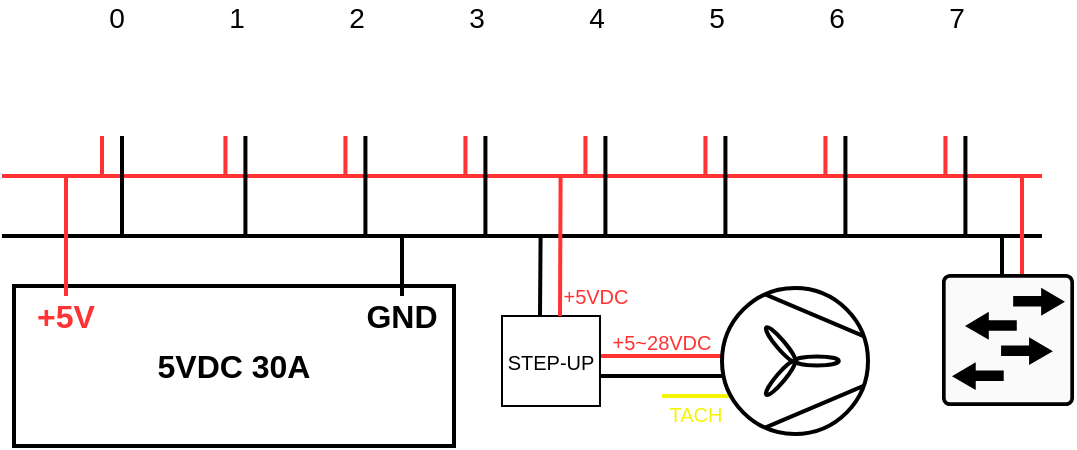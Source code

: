 <mxfile version="14.9.8" type="device"><diagram id="3uYSTgmHzA8rP3m7_jHt" name="Page-1"><mxGraphModel dx="677" dy="358" grid="1" gridSize="10" guides="1" tooltips="1" connect="1" arrows="1" fold="1" page="1" pageScale="1" pageWidth="583" pageHeight="413" math="0" shadow="0"><root><mxCell id="0"/><mxCell id="1" parent="0"/><mxCell id="SNy7asQSOqRa7cpKswNj-103" value="" style="endArrow=none;html=1;fontFamily=Helvetica;fontSize=16;strokeWidth=2;fillColor=#fff2cc;rounded=1;shadow=0;sketch=0;labelBorderColor=#000000;strokeColor=#F5F500;" edge="1" parent="1"><mxGeometry width="50" height="50" relative="1" as="geometry"><mxPoint x="394" y="220" as="sourcePoint"/><mxPoint x="360" y="220" as="targetPoint"/></mxGeometry></mxCell><mxCell id="SNy7asQSOqRa7cpKswNj-100" value="" style="endArrow=none;html=1;fontFamily=Helvetica;fontSize=16;strokeWidth=2;" edge="1" parent="1"><mxGeometry width="50" height="50" relative="1" as="geometry"><mxPoint x="390" y="210" as="sourcePoint"/><mxPoint x="320" y="210" as="targetPoint"/></mxGeometry></mxCell><mxCell id="SNy7asQSOqRa7cpKswNj-101" value="" style="endArrow=none;html=1;fontFamily=Helvetica;fontSize=16;strokeWidth=2;strokeColor=#FF3333;" edge="1" parent="1"><mxGeometry width="50" height="50" relative="1" as="geometry"><mxPoint x="320" y="200" as="sourcePoint"/><mxPoint x="390" y="200" as="targetPoint"/></mxGeometry></mxCell><mxCell id="SNy7asQSOqRa7cpKswNj-57" value="" style="endArrow=none;html=1;fontFamily=Helvetica;fontSize=16;fontColor=#FF3333;strokeWidth=2;strokeColor=#FF3333;" edge="1" parent="1"><mxGeometry width="50" height="50" relative="1" as="geometry"><mxPoint x="30" y="110" as="sourcePoint"/><mxPoint x="550" y="110" as="targetPoint"/></mxGeometry></mxCell><mxCell id="SNy7asQSOqRa7cpKswNj-58" value="" style="endArrow=none;html=1;fontFamily=Helvetica;fontSize=16;strokeWidth=2;" edge="1" parent="1"><mxGeometry width="50" height="50" relative="1" as="geometry"><mxPoint x="30" y="140" as="sourcePoint"/><mxPoint x="550" y="140" as="targetPoint"/></mxGeometry></mxCell><mxCell id="SNy7asQSOqRa7cpKswNj-61" value="" style="group" vertex="1" connectable="0" parent="1"><mxGeometry x="36" y="160" width="222" height="85" as="geometry"/></mxCell><mxCell id="SNy7asQSOqRa7cpKswNj-1" value="5VDC 30A" style="rounded=0;whiteSpace=wrap;html=1;strokeWidth=2;fontSize=16;fontStyle=1" vertex="1" parent="SNy7asQSOqRa7cpKswNj-61"><mxGeometry y="5" width="220" height="80" as="geometry"/></mxCell><mxCell id="SNy7asQSOqRa7cpKswNj-59" value="+5V" style="text;html=1;strokeColor=none;fillColor=none;align=center;verticalAlign=middle;whiteSpace=wrap;rounded=0;fontFamily=Helvetica;fontSize=16;fontColor=#FF3333;fontStyle=1" vertex="1" parent="SNy7asQSOqRa7cpKswNj-61"><mxGeometry x="6" y="10" width="40" height="20" as="geometry"/></mxCell><mxCell id="SNy7asQSOqRa7cpKswNj-67" value="GND" style="text;html=1;strokeColor=none;fillColor=none;align=center;verticalAlign=middle;whiteSpace=wrap;rounded=0;fontFamily=Helvetica;fontSize=16;fontStyle=1" vertex="1" parent="SNy7asQSOqRa7cpKswNj-61"><mxGeometry x="174" y="10" width="40" height="20" as="geometry"/></mxCell><mxCell id="SNy7asQSOqRa7cpKswNj-62" value="" style="endArrow=none;html=1;fontFamily=Helvetica;fontSize=16;fontColor=#FF3333;strokeWidth=2;strokeColor=#FF3333;exitX=0.5;exitY=0;exitDx=0;exitDy=0;" edge="1" parent="1" source="SNy7asQSOqRa7cpKswNj-59"><mxGeometry width="50" height="50" relative="1" as="geometry"><mxPoint x="30" y="120" as="sourcePoint"/><mxPoint x="62" y="110" as="targetPoint"/></mxGeometry></mxCell><mxCell id="SNy7asQSOqRa7cpKswNj-63" value="" style="endArrow=none;html=1;fontFamily=Helvetica;fontSize=16;strokeWidth=2;exitX=0.5;exitY=0;exitDx=0;exitDy=0;" edge="1" parent="1" source="SNy7asQSOqRa7cpKswNj-67"><mxGeometry width="50" height="50" relative="1" as="geometry"><mxPoint x="320" y="210" as="sourcePoint"/><mxPoint x="230" y="140" as="targetPoint"/></mxGeometry></mxCell><mxCell id="SNy7asQSOqRa7cpKswNj-68" value="" style="endArrow=none;html=1;fontFamily=Helvetica;fontSize=16;fontColor=#FF3333;strokeWidth=2;strokeColor=#FF3333;exitX=0.5;exitY=0;exitDx=0;exitDy=0;" edge="1" parent="1"><mxGeometry width="50" height="50" relative="1" as="geometry"><mxPoint x="80.0" y="110" as="sourcePoint"/><mxPoint x="80" y="90" as="targetPoint"/></mxGeometry></mxCell><mxCell id="SNy7asQSOqRa7cpKswNj-69" value="" style="endArrow=none;html=1;fontFamily=Helvetica;fontSize=16;strokeWidth=2;" edge="1" parent="1"><mxGeometry width="50" height="50" relative="1" as="geometry"><mxPoint x="90" y="140" as="sourcePoint"/><mxPoint x="90" y="90" as="targetPoint"/></mxGeometry></mxCell><mxCell id="SNy7asQSOqRa7cpKswNj-70" value="" style="endArrow=none;html=1;fontFamily=Helvetica;fontSize=16;fontColor=#FF3333;strokeWidth=2;strokeColor=#FF3333;exitX=0.5;exitY=0;exitDx=0;exitDy=0;" edge="1" parent="1"><mxGeometry width="50" height="50" relative="1" as="geometry"><mxPoint x="141.71" y="110" as="sourcePoint"/><mxPoint x="141.71" y="90" as="targetPoint"/></mxGeometry></mxCell><mxCell id="SNy7asQSOqRa7cpKswNj-71" value="" style="endArrow=none;html=1;fontFamily=Helvetica;fontSize=16;strokeWidth=2;" edge="1" parent="1"><mxGeometry width="50" height="50" relative="1" as="geometry"><mxPoint x="151.71" y="140" as="sourcePoint"/><mxPoint x="151.71" y="90" as="targetPoint"/></mxGeometry></mxCell><mxCell id="SNy7asQSOqRa7cpKswNj-72" value="" style="endArrow=none;html=1;fontFamily=Helvetica;fontSize=16;fontColor=#FF3333;strokeWidth=2;strokeColor=#FF3333;exitX=0.5;exitY=0;exitDx=0;exitDy=0;" edge="1" parent="1"><mxGeometry width="50" height="50" relative="1" as="geometry"><mxPoint x="201.71" y="110" as="sourcePoint"/><mxPoint x="201.71" y="90" as="targetPoint"/></mxGeometry></mxCell><mxCell id="SNy7asQSOqRa7cpKswNj-73" value="" style="endArrow=none;html=1;fontFamily=Helvetica;fontSize=16;strokeWidth=2;" edge="1" parent="1"><mxGeometry width="50" height="50" relative="1" as="geometry"><mxPoint x="211.71" y="140" as="sourcePoint"/><mxPoint x="211.71" y="90" as="targetPoint"/></mxGeometry></mxCell><mxCell id="SNy7asQSOqRa7cpKswNj-74" value="" style="endArrow=none;html=1;fontFamily=Helvetica;fontSize=16;fontColor=#FF3333;strokeWidth=2;strokeColor=#FF3333;exitX=0.5;exitY=0;exitDx=0;exitDy=0;" edge="1" parent="1"><mxGeometry width="50" height="50" relative="1" as="geometry"><mxPoint x="261.71" y="110" as="sourcePoint"/><mxPoint x="261.71" y="90" as="targetPoint"/></mxGeometry></mxCell><mxCell id="SNy7asQSOqRa7cpKswNj-75" value="" style="endArrow=none;html=1;fontFamily=Helvetica;fontSize=16;strokeWidth=2;" edge="1" parent="1"><mxGeometry width="50" height="50" relative="1" as="geometry"><mxPoint x="271.71" y="140" as="sourcePoint"/><mxPoint x="271.71" y="90" as="targetPoint"/></mxGeometry></mxCell><mxCell id="SNy7asQSOqRa7cpKswNj-76" value="" style="endArrow=none;html=1;fontFamily=Helvetica;fontSize=16;fontColor=#FF3333;strokeWidth=2;strokeColor=#FF3333;exitX=0.5;exitY=0;exitDx=0;exitDy=0;" edge="1" parent="1"><mxGeometry width="50" height="50" relative="1" as="geometry"><mxPoint x="321.71" y="110" as="sourcePoint"/><mxPoint x="321.71" y="90" as="targetPoint"/></mxGeometry></mxCell><mxCell id="SNy7asQSOqRa7cpKswNj-77" value="" style="endArrow=none;html=1;fontFamily=Helvetica;fontSize=16;strokeWidth=2;" edge="1" parent="1"><mxGeometry width="50" height="50" relative="1" as="geometry"><mxPoint x="331.71" y="140" as="sourcePoint"/><mxPoint x="331.71" y="90" as="targetPoint"/></mxGeometry></mxCell><mxCell id="SNy7asQSOqRa7cpKswNj-78" value="" style="endArrow=none;html=1;fontFamily=Helvetica;fontSize=16;fontColor=#FF3333;strokeWidth=2;strokeColor=#FF3333;exitX=0.5;exitY=0;exitDx=0;exitDy=0;" edge="1" parent="1"><mxGeometry width="50" height="50" relative="1" as="geometry"><mxPoint x="381.71" y="110" as="sourcePoint"/><mxPoint x="381.71" y="90" as="targetPoint"/></mxGeometry></mxCell><mxCell id="SNy7asQSOqRa7cpKswNj-79" value="" style="endArrow=none;html=1;fontFamily=Helvetica;fontSize=16;strokeWidth=2;" edge="1" parent="1"><mxGeometry width="50" height="50" relative="1" as="geometry"><mxPoint x="391.71" y="140" as="sourcePoint"/><mxPoint x="391.71" y="90" as="targetPoint"/></mxGeometry></mxCell><mxCell id="SNy7asQSOqRa7cpKswNj-80" value="" style="endArrow=none;html=1;fontFamily=Helvetica;fontSize=16;fontColor=#FF3333;strokeWidth=2;strokeColor=#FF3333;exitX=0.5;exitY=0;exitDx=0;exitDy=0;" edge="1" parent="1"><mxGeometry width="50" height="50" relative="1" as="geometry"><mxPoint x="441.71" y="110" as="sourcePoint"/><mxPoint x="441.71" y="90" as="targetPoint"/></mxGeometry></mxCell><mxCell id="SNy7asQSOqRa7cpKswNj-81" value="" style="endArrow=none;html=1;fontFamily=Helvetica;fontSize=16;strokeWidth=2;" edge="1" parent="1"><mxGeometry width="50" height="50" relative="1" as="geometry"><mxPoint x="451.71" y="140" as="sourcePoint"/><mxPoint x="451.71" y="90" as="targetPoint"/></mxGeometry></mxCell><mxCell id="SNy7asQSOqRa7cpKswNj-82" value="" style="endArrow=none;html=1;fontFamily=Helvetica;fontSize=16;fontColor=#FF3333;strokeWidth=2;strokeColor=#FF3333;exitX=0.5;exitY=0;exitDx=0;exitDy=0;" edge="1" parent="1"><mxGeometry width="50" height="50" relative="1" as="geometry"><mxPoint x="501.71" y="110" as="sourcePoint"/><mxPoint x="501.71" y="90" as="targetPoint"/></mxGeometry></mxCell><mxCell id="SNy7asQSOqRa7cpKswNj-83" value="" style="endArrow=none;html=1;fontFamily=Helvetica;fontSize=16;strokeWidth=2;" edge="1" parent="1"><mxGeometry width="50" height="50" relative="1" as="geometry"><mxPoint x="511.71" y="140" as="sourcePoint"/><mxPoint x="511.71" y="90" as="targetPoint"/></mxGeometry></mxCell><mxCell id="SNy7asQSOqRa7cpKswNj-84" value="" style="endArrow=none;html=1;fontFamily=Helvetica;fontSize=16;strokeWidth=2;exitX=0.5;exitY=0;exitDx=0;exitDy=0;" edge="1" parent="1"><mxGeometry width="50" height="50" relative="1" as="geometry"><mxPoint x="530" y="160" as="sourcePoint"/><mxPoint x="530" y="140" as="targetPoint"/></mxGeometry></mxCell><mxCell id="SNy7asQSOqRa7cpKswNj-85" value="" style="endArrow=none;html=1;fontFamily=Helvetica;fontSize=16;strokeWidth=2;strokeColor=#FF3333;" edge="1" parent="1"><mxGeometry width="50" height="50" relative="1" as="geometry"><mxPoint x="540" y="160" as="sourcePoint"/><mxPoint x="540" y="110" as="targetPoint"/></mxGeometry></mxCell><mxCell id="SNy7asQSOqRa7cpKswNj-87" value="STEP-UP" style="rounded=0;whiteSpace=wrap;html=1;strokeWidth=1;fontSize=10;fontStyle=0" vertex="1" parent="1"><mxGeometry x="280" y="180" width="49" height="45" as="geometry"/></mxCell><mxCell id="SNy7asQSOqRa7cpKswNj-96" value="" style="endArrow=none;html=1;fontFamily=Helvetica;fontSize=16;strokeWidth=2;" edge="1" parent="1"><mxGeometry width="50" height="50" relative="1" as="geometry"><mxPoint x="299" y="180" as="sourcePoint"/><mxPoint x="299.3" y="140" as="targetPoint"/></mxGeometry></mxCell><mxCell id="SNy7asQSOqRa7cpKswNj-97" value="" style="endArrow=none;html=1;fontFamily=Helvetica;fontSize=16;strokeWidth=2;strokeColor=#FF3333;" edge="1" parent="1"><mxGeometry width="50" height="50" relative="1" as="geometry"><mxPoint x="309" y="180" as="sourcePoint"/><mxPoint x="309.3" y="110" as="targetPoint"/></mxGeometry></mxCell><mxCell id="SNy7asQSOqRa7cpKswNj-99" value="+5VDC" style="text;html=1;strokeColor=none;fillColor=none;align=center;verticalAlign=middle;whiteSpace=wrap;rounded=0;fontFamily=Helvetica;fontSize=10;fontColor=#FF3333;" vertex="1" parent="1"><mxGeometry x="307" y="160" width="40" height="20" as="geometry"/></mxCell><mxCell id="SNy7asQSOqRa7cpKswNj-94" value="" style="verticalLabelPosition=bottom;outlineConnect=0;align=center;dashed=0;html=1;verticalAlign=top;shape=mxgraph.pid2misc.fan;fanType=common;fontFamily=Helvetica;fontSize=10;fontColor=#000000;strokeColor=#000000;strokeWidth=2;fillColor=none;" vertex="1" parent="1"><mxGeometry x="390" y="166" width="73" height="73" as="geometry"/></mxCell><mxCell id="SNy7asQSOqRa7cpKswNj-102" value="+5~28VDC" style="text;html=1;strokeColor=none;fillColor=none;align=center;verticalAlign=middle;whiteSpace=wrap;rounded=0;fontFamily=Helvetica;fontSize=10;fontColor=#FF3333;" vertex="1" parent="1"><mxGeometry x="340" y="183" width="40" height="20" as="geometry"/></mxCell><mxCell id="SNy7asQSOqRa7cpKswNj-104" value="TACH" style="text;html=1;fillColor=none;align=center;verticalAlign=middle;whiteSpace=wrap;rounded=0;fontFamily=Helvetica;fontSize=10;labelBorderColor=none;perimeterSpacing=1;fontColor=#F5F500;" vertex="1" parent="1"><mxGeometry x="350" y="219" width="54" height="20" as="geometry"/></mxCell><mxCell id="SNy7asQSOqRa7cpKswNj-12" value="0" style="shape=image;html=1;verticalAlign=bottom;verticalLabelPosition=top;labelBackgroundColor=#ffffff;imageAspect=0;aspect=fixed;image=https://cdn4.iconfinder.com/data/icons/logos-and-brands/512/272_Raspberry_Pi_logo-128.png;fontFamily=Helvetica;labelPosition=center;align=center;fontSize=14;" vertex="1" parent="1"><mxGeometry x="60" y="42" width="54" height="54" as="geometry"/></mxCell><mxCell id="SNy7asQSOqRa7cpKswNj-14" value="1" style="shape=image;html=1;verticalAlign=bottom;verticalLabelPosition=top;labelBackgroundColor=#ffffff;imageAspect=0;aspect=fixed;image=https://cdn4.iconfinder.com/data/icons/logos-and-brands/512/272_Raspberry_Pi_logo-128.png;fontFamily=Helvetica;labelPosition=center;align=center;fontSize=14;" vertex="1" parent="1"><mxGeometry x="120" y="42" width="54" height="54" as="geometry"/></mxCell><mxCell id="SNy7asQSOqRa7cpKswNj-17" value="2" style="shape=image;html=1;verticalAlign=bottom;verticalLabelPosition=top;labelBackgroundColor=#ffffff;imageAspect=0;aspect=fixed;image=https://cdn4.iconfinder.com/data/icons/logos-and-brands/512/272_Raspberry_Pi_logo-128.png;fontFamily=Helvetica;labelPosition=center;align=center;fontSize=14;" vertex="1" parent="1"><mxGeometry x="180" y="42" width="54" height="54" as="geometry"/></mxCell><mxCell id="SNy7asQSOqRa7cpKswNj-18" value="3" style="shape=image;html=1;verticalAlign=bottom;verticalLabelPosition=top;labelBackgroundColor=#ffffff;imageAspect=0;aspect=fixed;image=https://cdn4.iconfinder.com/data/icons/logos-and-brands/512/272_Raspberry_Pi_logo-128.png;fontFamily=Helvetica;labelPosition=center;align=center;fontSize=14;" vertex="1" parent="1"><mxGeometry x="240" y="42" width="54" height="54" as="geometry"/></mxCell><mxCell id="SNy7asQSOqRa7cpKswNj-19" value="4" style="shape=image;html=1;verticalAlign=bottom;verticalLabelPosition=top;labelBackgroundColor=#ffffff;imageAspect=0;aspect=fixed;image=https://cdn4.iconfinder.com/data/icons/logos-and-brands/512/272_Raspberry_Pi_logo-128.png;fontFamily=Helvetica;labelPosition=center;align=center;fontSize=14;" vertex="1" parent="1"><mxGeometry x="300" y="42" width="54" height="54" as="geometry"/></mxCell><mxCell id="SNy7asQSOqRa7cpKswNj-20" value="5" style="shape=image;html=1;verticalAlign=bottom;verticalLabelPosition=top;labelBackgroundColor=#ffffff;imageAspect=0;aspect=fixed;image=https://cdn4.iconfinder.com/data/icons/logos-and-brands/512/272_Raspberry_Pi_logo-128.png;fontFamily=Helvetica;labelPosition=center;align=center;fontSize=14;" vertex="1" parent="1"><mxGeometry x="360" y="42" width="54" height="54" as="geometry"/></mxCell><mxCell id="SNy7asQSOqRa7cpKswNj-21" value="6" style="shape=image;html=1;verticalAlign=bottom;verticalLabelPosition=top;labelBackgroundColor=#ffffff;imageAspect=0;aspect=fixed;image=https://cdn4.iconfinder.com/data/icons/logos-and-brands/512/272_Raspberry_Pi_logo-128.png;fontFamily=Helvetica;labelPosition=center;align=center;fontSize=14;" vertex="1" parent="1"><mxGeometry x="420" y="42" width="54" height="54" as="geometry"/></mxCell><mxCell id="SNy7asQSOqRa7cpKswNj-22" value="7" style="shape=image;html=1;verticalAlign=bottom;verticalLabelPosition=top;labelBackgroundColor=#ffffff;imageAspect=0;aspect=fixed;image=https://cdn4.iconfinder.com/data/icons/logos-and-brands/512/272_Raspberry_Pi_logo-128.png;fontFamily=Helvetica;labelPosition=center;align=center;fontSize=14;" vertex="1" parent="1"><mxGeometry x="480" y="42" width="54" height="54" as="geometry"/></mxCell><mxCell id="SNy7asQSOqRa7cpKswNj-56" value="" style="points=[[0.015,0.015,0],[0.985,0.015,0],[0.985,0.985,0],[0.015,0.985,0],[0.25,0,0],[0.5,0,0],[0.75,0,0],[1,0.25,0],[1,0.5,0],[1,0.75,0],[0.75,1,0],[0.5,1,0],[0.25,1,0],[0,0.75,0],[0,0.5,0],[0,0.25,0]];verticalLabelPosition=bottom;html=1;verticalAlign=top;aspect=fixed;align=center;pointerEvents=1;shape=mxgraph.cisco19.rect;prIcon=l2_switch;fillColor=#FAFAFA;fontFamily=Helvetica;fontSize=14;fontColor=#FF3333;" vertex="1" parent="1"><mxGeometry x="500" y="159" width="66" height="66" as="geometry"/></mxCell></root></mxGraphModel></diagram></mxfile>